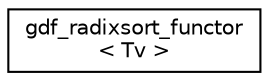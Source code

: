 digraph "Graphical Class Hierarchy"
{
  edge [fontname="Helvetica",fontsize="10",labelfontname="Helvetica",labelfontsize="10"];
  node [fontname="Helvetica",fontsize="10",shape=record];
  rankdir="LR";
  Node0 [label="gdf_radixsort_functor\l\< Tv \>",height=0.2,width=0.4,color="black", fillcolor="white", style="filled",URL="$structgdf__radixsort__functor.html"];
}

